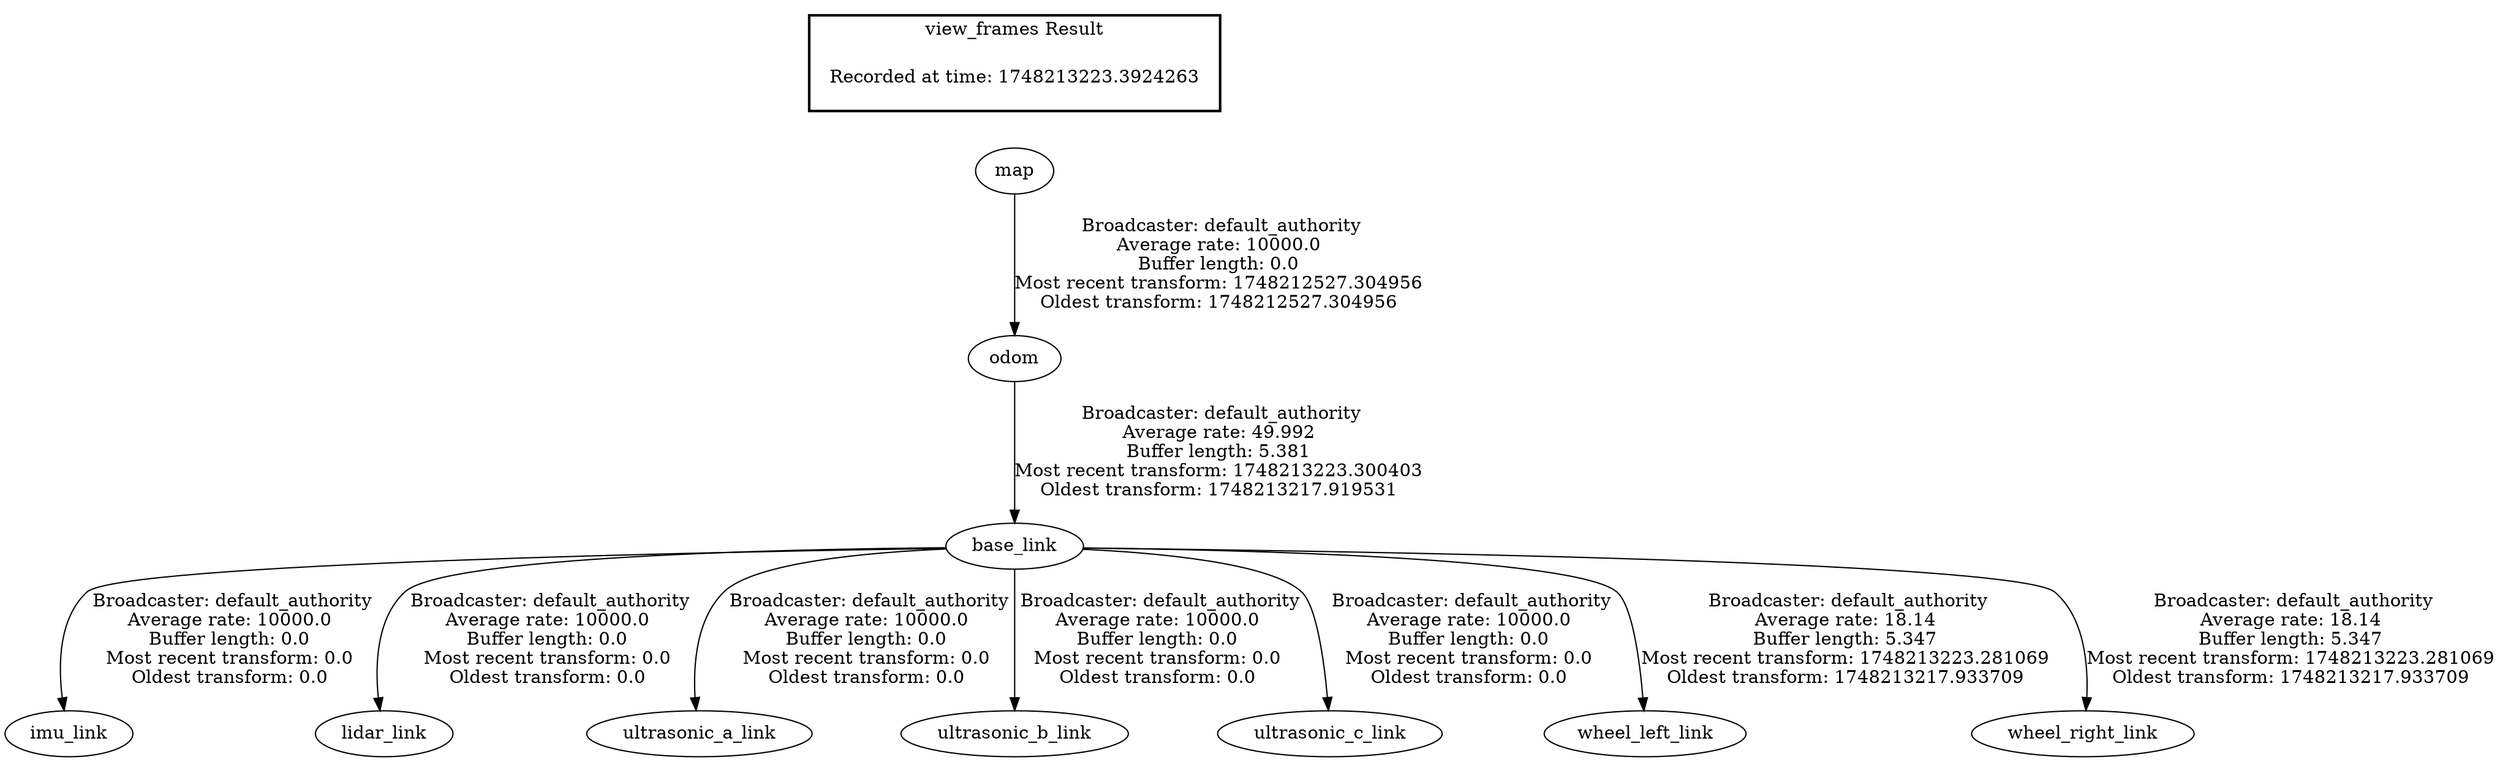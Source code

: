 digraph G {
"odom" -> "base_link"[label=" Broadcaster: default_authority\nAverage rate: 49.992\nBuffer length: 5.381\nMost recent transform: 1748213223.300403\nOldest transform: 1748213217.919531\n"];
"map" -> "odom"[label=" Broadcaster: default_authority\nAverage rate: 10000.0\nBuffer length: 0.0\nMost recent transform: 1748212527.304956\nOldest transform: 1748212527.304956\n"];
"base_link" -> "imu_link"[label=" Broadcaster: default_authority\nAverage rate: 10000.0\nBuffer length: 0.0\nMost recent transform: 0.0\nOldest transform: 0.0\n"];
"base_link" -> "lidar_link"[label=" Broadcaster: default_authority\nAverage rate: 10000.0\nBuffer length: 0.0\nMost recent transform: 0.0\nOldest transform: 0.0\n"];
"base_link" -> "ultrasonic_a_link"[label=" Broadcaster: default_authority\nAverage rate: 10000.0\nBuffer length: 0.0\nMost recent transform: 0.0\nOldest transform: 0.0\n"];
"base_link" -> "ultrasonic_b_link"[label=" Broadcaster: default_authority\nAverage rate: 10000.0\nBuffer length: 0.0\nMost recent transform: 0.0\nOldest transform: 0.0\n"];
"base_link" -> "ultrasonic_c_link"[label=" Broadcaster: default_authority\nAverage rate: 10000.0\nBuffer length: 0.0\nMost recent transform: 0.0\nOldest transform: 0.0\n"];
"base_link" -> "wheel_left_link"[label=" Broadcaster: default_authority\nAverage rate: 18.14\nBuffer length: 5.347\nMost recent transform: 1748213223.281069\nOldest transform: 1748213217.933709\n"];
"base_link" -> "wheel_right_link"[label=" Broadcaster: default_authority\nAverage rate: 18.14\nBuffer length: 5.347\nMost recent transform: 1748213223.281069\nOldest transform: 1748213217.933709\n"];
edge [style=invis];
 subgraph cluster_legend { style=bold; color=black; label ="view_frames Result";
"Recorded at time: 1748213223.3924263"[ shape=plaintext ] ;
}->"map";
}